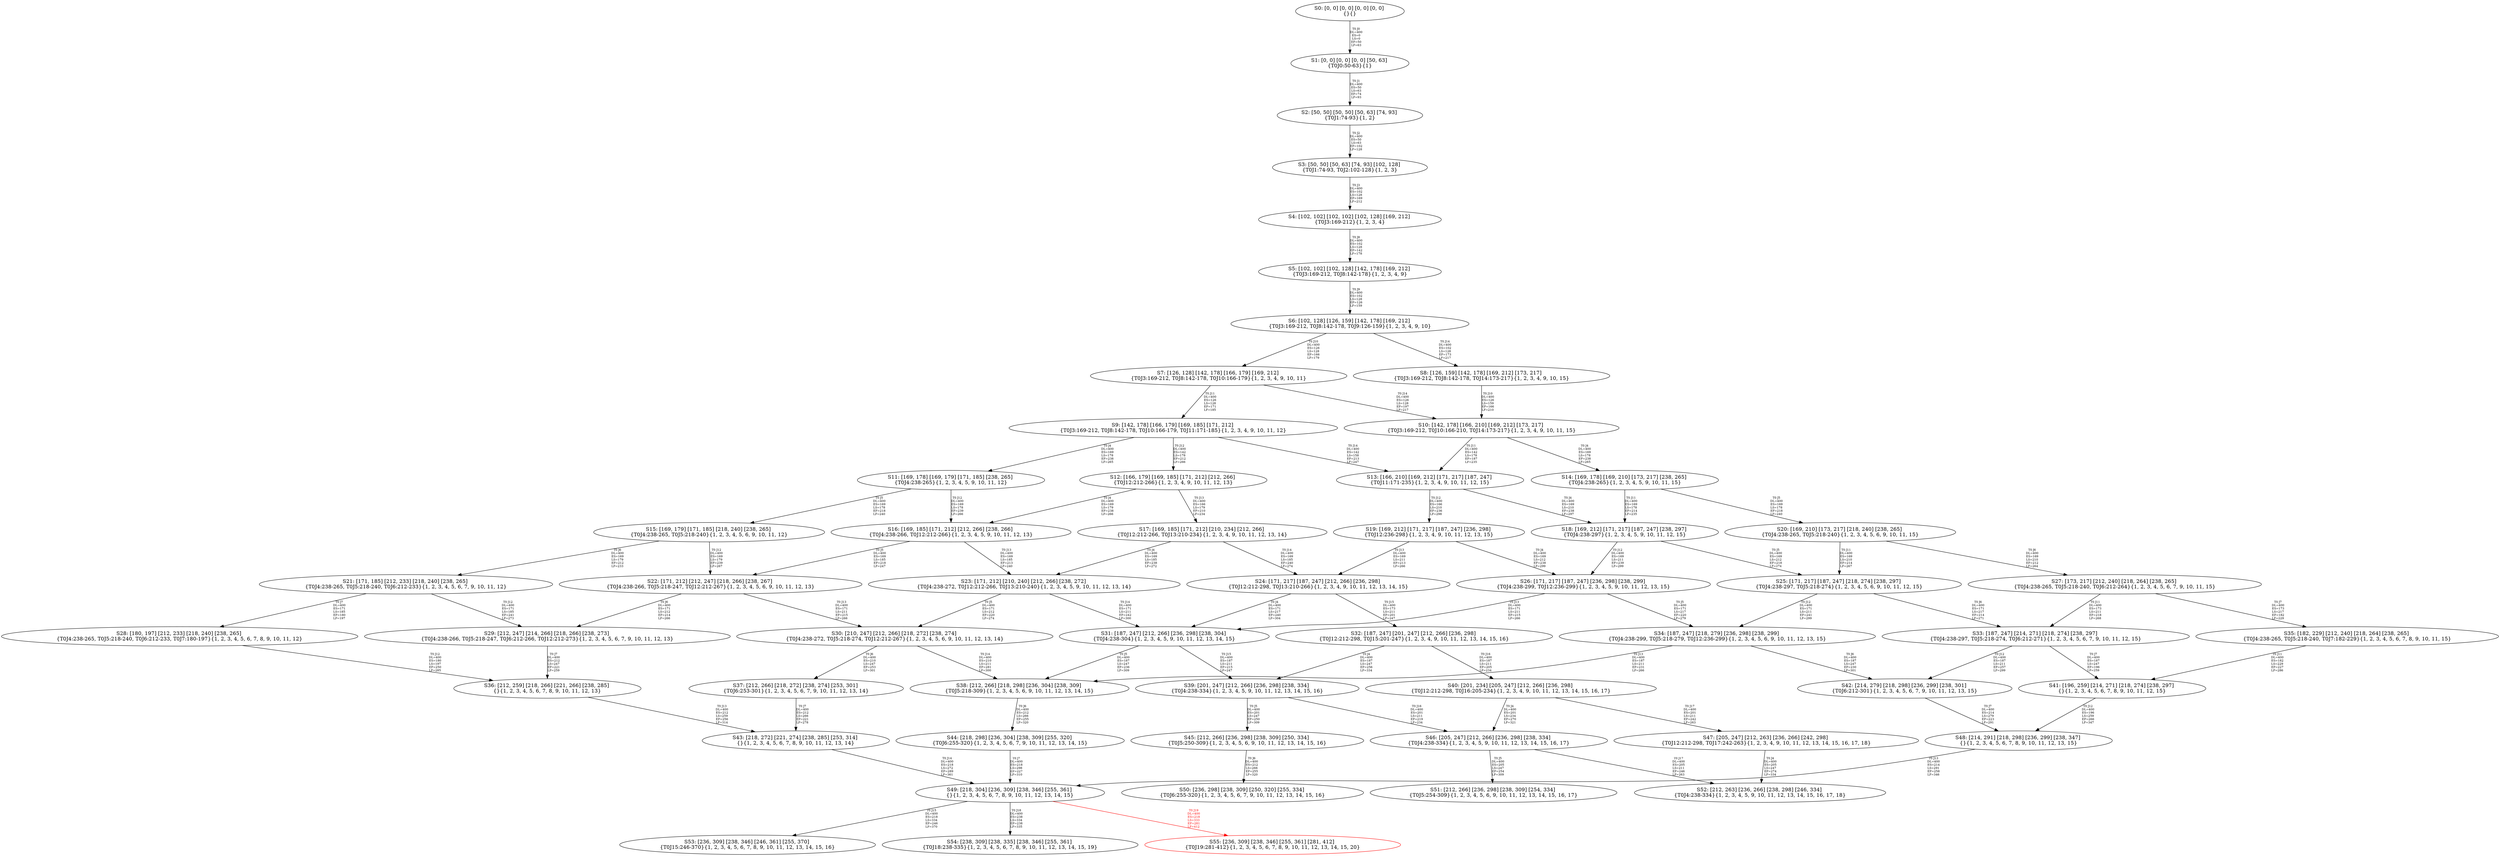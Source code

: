 digraph {
	S0[label="S0: [0, 0] [0, 0] [0, 0] [0, 0] \n{}{}"];
	S1[label="S1: [0, 0] [0, 0] [0, 0] [50, 63] \n{T0J0:50-63}{1}"];
	S2[label="S2: [50, 50] [50, 50] [50, 63] [74, 93] \n{T0J1:74-93}{1, 2}"];
	S3[label="S3: [50, 50] [50, 63] [74, 93] [102, 128] \n{T0J1:74-93, T0J2:102-128}{1, 2, 3}"];
	S4[label="S4: [102, 102] [102, 102] [102, 128] [169, 212] \n{T0J3:169-212}{1, 2, 3, 4}"];
	S5[label="S5: [102, 102] [102, 128] [142, 178] [169, 212] \n{T0J3:169-212, T0J8:142-178}{1, 2, 3, 4, 9}"];
	S6[label="S6: [102, 128] [126, 159] [142, 178] [169, 212] \n{T0J3:169-212, T0J8:142-178, T0J9:126-159}{1, 2, 3, 4, 9, 10}"];
	S7[label="S7: [126, 128] [142, 178] [166, 179] [169, 212] \n{T0J3:169-212, T0J8:142-178, T0J10:166-179}{1, 2, 3, 4, 9, 10, 11}"];
	S8[label="S8: [126, 159] [142, 178] [169, 212] [173, 217] \n{T0J3:169-212, T0J8:142-178, T0J14:173-217}{1, 2, 3, 4, 9, 10, 15}"];
	S9[label="S9: [142, 178] [166, 179] [169, 185] [171, 212] \n{T0J3:169-212, T0J8:142-178, T0J10:166-179, T0J11:171-185}{1, 2, 3, 4, 9, 10, 11, 12}"];
	S10[label="S10: [142, 178] [166, 210] [169, 212] [173, 217] \n{T0J3:169-212, T0J10:166-210, T0J14:173-217}{1, 2, 3, 4, 9, 10, 11, 15}"];
	S11[label="S11: [169, 178] [169, 179] [171, 185] [238, 265] \n{T0J4:238-265}{1, 2, 3, 4, 5, 9, 10, 11, 12}"];
	S12[label="S12: [166, 179] [169, 185] [171, 212] [212, 266] \n{T0J12:212-266}{1, 2, 3, 4, 9, 10, 11, 12, 13}"];
	S13[label="S13: [166, 210] [169, 212] [171, 217] [187, 247] \n{T0J11:171-235}{1, 2, 3, 4, 9, 10, 11, 12, 15}"];
	S14[label="S14: [169, 178] [169, 210] [173, 217] [238, 265] \n{T0J4:238-265}{1, 2, 3, 4, 5, 9, 10, 11, 15}"];
	S15[label="S15: [169, 179] [171, 185] [218, 240] [238, 265] \n{T0J4:238-265, T0J5:218-240}{1, 2, 3, 4, 5, 6, 9, 10, 11, 12}"];
	S16[label="S16: [169, 185] [171, 212] [212, 266] [238, 266] \n{T0J4:238-266, T0J12:212-266}{1, 2, 3, 4, 5, 9, 10, 11, 12, 13}"];
	S17[label="S17: [169, 185] [171, 212] [210, 234] [212, 266] \n{T0J12:212-266, T0J13:210-234}{1, 2, 3, 4, 9, 10, 11, 12, 13, 14}"];
	S18[label="S18: [169, 212] [171, 217] [187, 247] [238, 297] \n{T0J4:238-297}{1, 2, 3, 4, 5, 9, 10, 11, 12, 15}"];
	S19[label="S19: [169, 212] [171, 217] [187, 247] [236, 298] \n{T0J12:236-298}{1, 2, 3, 4, 9, 10, 11, 12, 13, 15}"];
	S20[label="S20: [169, 210] [173, 217] [218, 240] [238, 265] \n{T0J4:238-265, T0J5:218-240}{1, 2, 3, 4, 5, 6, 9, 10, 11, 15}"];
	S21[label="S21: [171, 185] [212, 233] [218, 240] [238, 265] \n{T0J4:238-265, T0J5:218-240, T0J6:212-233}{1, 2, 3, 4, 5, 6, 7, 9, 10, 11, 12}"];
	S22[label="S22: [171, 212] [212, 247] [218, 266] [238, 267] \n{T0J4:238-266, T0J5:218-247, T0J12:212-267}{1, 2, 3, 4, 5, 6, 9, 10, 11, 12, 13}"];
	S23[label="S23: [171, 212] [210, 240] [212, 266] [238, 272] \n{T0J4:238-272, T0J12:212-266, T0J13:210-240}{1, 2, 3, 4, 5, 9, 10, 11, 12, 13, 14}"];
	S24[label="S24: [171, 217] [187, 247] [212, 266] [236, 298] \n{T0J12:212-298, T0J13:210-266}{1, 2, 3, 4, 9, 10, 11, 12, 13, 14, 15}"];
	S25[label="S25: [171, 217] [187, 247] [218, 274] [238, 297] \n{T0J4:238-297, T0J5:218-274}{1, 2, 3, 4, 5, 6, 9, 10, 11, 12, 15}"];
	S26[label="S26: [171, 217] [187, 247] [236, 298] [238, 299] \n{T0J4:238-299, T0J12:236-299}{1, 2, 3, 4, 5, 9, 10, 11, 12, 13, 15}"];
	S27[label="S27: [173, 217] [212, 240] [218, 264] [238, 265] \n{T0J4:238-265, T0J5:218-240, T0J6:212-264}{1, 2, 3, 4, 5, 6, 7, 9, 10, 11, 15}"];
	S28[label="S28: [180, 197] [212, 233] [218, 240] [238, 265] \n{T0J4:238-265, T0J5:218-240, T0J6:212-233, T0J7:180-197}{1, 2, 3, 4, 5, 6, 7, 8, 9, 10, 11, 12}"];
	S29[label="S29: [212, 247] [214, 266] [218, 266] [238, 273] \n{T0J4:238-266, T0J5:218-247, T0J6:212-266, T0J12:212-273}{1, 2, 3, 4, 5, 6, 7, 9, 10, 11, 12, 13}"];
	S30[label="S30: [210, 247] [212, 266] [218, 272] [238, 274] \n{T0J4:238-272, T0J5:218-274, T0J12:212-267}{1, 2, 3, 4, 5, 6, 9, 10, 11, 12, 13, 14}"];
	S31[label="S31: [187, 247] [212, 266] [236, 298] [238, 304] \n{T0J4:238-304}{1, 2, 3, 4, 5, 9, 10, 11, 12, 13, 14, 15}"];
	S32[label="S32: [187, 247] [201, 247] [212, 266] [236, 298] \n{T0J12:212-298, T0J15:201-247}{1, 2, 3, 4, 9, 10, 11, 12, 13, 14, 15, 16}"];
	S33[label="S33: [187, 247] [214, 271] [218, 274] [238, 297] \n{T0J4:238-297, T0J5:218-274, T0J6:212-271}{1, 2, 3, 4, 5, 6, 7, 9, 10, 11, 12, 15}"];
	S34[label="S34: [187, 247] [218, 279] [236, 298] [238, 299] \n{T0J4:238-299, T0J5:218-279, T0J12:236-299}{1, 2, 3, 4, 5, 6, 9, 10, 11, 12, 13, 15}"];
	S35[label="S35: [182, 229] [212, 240] [218, 264] [238, 265] \n{T0J4:238-265, T0J5:218-240, T0J7:182-229}{1, 2, 3, 4, 5, 6, 7, 8, 9, 10, 11, 15}"];
	S36[label="S36: [212, 259] [218, 266] [221, 266] [238, 285] \n{}{1, 2, 3, 4, 5, 6, 7, 8, 9, 10, 11, 12, 13}"];
	S37[label="S37: [212, 266] [218, 272] [238, 274] [253, 301] \n{T0J6:253-301}{1, 2, 3, 4, 5, 6, 7, 9, 10, 11, 12, 13, 14}"];
	S38[label="S38: [212, 266] [218, 298] [236, 304] [238, 309] \n{T0J5:218-309}{1, 2, 3, 4, 5, 6, 9, 10, 11, 12, 13, 14, 15}"];
	S39[label="S39: [201, 247] [212, 266] [236, 298] [238, 334] \n{T0J4:238-334}{1, 2, 3, 4, 5, 9, 10, 11, 12, 13, 14, 15, 16}"];
	S40[label="S40: [201, 234] [205, 247] [212, 266] [236, 298] \n{T0J12:212-298, T0J16:205-234}{1, 2, 3, 4, 9, 10, 11, 12, 13, 14, 15, 16, 17}"];
	S41[label="S41: [196, 259] [214, 271] [218, 274] [238, 297] \n{}{1, 2, 3, 4, 5, 6, 7, 8, 9, 10, 11, 12, 15}"];
	S42[label="S42: [214, 279] [218, 298] [236, 299] [238, 301] \n{T0J6:212-301}{1, 2, 3, 4, 5, 6, 7, 9, 10, 11, 12, 13, 15}"];
	S43[label="S43: [218, 272] [221, 274] [238, 285] [253, 314] \n{}{1, 2, 3, 4, 5, 6, 7, 8, 9, 10, 11, 12, 13, 14}"];
	S44[label="S44: [218, 298] [236, 304] [238, 309] [255, 320] \n{T0J6:255-320}{1, 2, 3, 4, 5, 6, 7, 9, 10, 11, 12, 13, 14, 15}"];
	S45[label="S45: [212, 266] [236, 298] [238, 309] [250, 334] \n{T0J5:250-309}{1, 2, 3, 4, 5, 6, 9, 10, 11, 12, 13, 14, 15, 16}"];
	S46[label="S46: [205, 247] [212, 266] [236, 298] [238, 334] \n{T0J4:238-334}{1, 2, 3, 4, 5, 9, 10, 11, 12, 13, 14, 15, 16, 17}"];
	S47[label="S47: [205, 247] [212, 263] [236, 266] [242, 298] \n{T0J12:212-298, T0J17:242-263}{1, 2, 3, 4, 9, 10, 11, 12, 13, 14, 15, 16, 17, 18}"];
	S48[label="S48: [214, 291] [218, 298] [236, 299] [238, 347] \n{}{1, 2, 3, 4, 5, 6, 7, 8, 9, 10, 11, 12, 13, 15}"];
	S49[label="S49: [218, 304] [236, 309] [238, 346] [255, 361] \n{}{1, 2, 3, 4, 5, 6, 7, 8, 9, 10, 11, 12, 13, 14, 15}"];
	S50[label="S50: [236, 298] [238, 309] [250, 320] [255, 334] \n{T0J6:255-320}{1, 2, 3, 4, 5, 6, 7, 9, 10, 11, 12, 13, 14, 15, 16}"];
	S51[label="S51: [212, 266] [236, 298] [238, 309] [254, 334] \n{T0J5:254-309}{1, 2, 3, 4, 5, 6, 9, 10, 11, 12, 13, 14, 15, 16, 17}"];
	S52[label="S52: [212, 263] [236, 266] [238, 298] [246, 334] \n{T0J4:238-334}{1, 2, 3, 4, 5, 9, 10, 11, 12, 13, 14, 15, 16, 17, 18}"];
	S53[label="S53: [236, 309] [238, 346] [246, 361] [255, 370] \n{T0J15:246-370}{1, 2, 3, 4, 5, 6, 7, 8, 9, 10, 11, 12, 13, 14, 15, 16}"];
	S54[label="S54: [238, 309] [238, 335] [238, 346] [255, 361] \n{T0J18:238-335}{1, 2, 3, 4, 5, 6, 7, 8, 9, 10, 11, 12, 13, 14, 15, 19}"];
	S55[label="S55: [236, 309] [238, 346] [255, 361] [281, 412] \n{T0J19:281-412}{1, 2, 3, 4, 5, 6, 7, 8, 9, 10, 11, 12, 13, 14, 15, 20}"];
	S0 -> S1[label="T0 J0\nDL=400\nES=0\nLS=0\nEF=50\nLF=63",fontsize=8];
	S1 -> S2[label="T0 J1\nDL=400\nES=50\nLS=63\nEF=74\nLF=93",fontsize=8];
	S2 -> S3[label="T0 J2\nDL=400\nES=50\nLS=63\nEF=102\nLF=128",fontsize=8];
	S3 -> S4[label="T0 J3\nDL=400\nES=102\nLS=128\nEF=169\nLF=212",fontsize=8];
	S4 -> S5[label="T0 J8\nDL=400\nES=102\nLS=128\nEF=142\nLF=178",fontsize=8];
	S5 -> S6[label="T0 J9\nDL=400\nES=102\nLS=128\nEF=126\nLF=159",fontsize=8];
	S6 -> S7[label="T0 J10\nDL=400\nES=126\nLS=128\nEF=166\nLF=179",fontsize=8];
	S6 -> S8[label="T0 J14\nDL=400\nES=102\nLS=128\nEF=173\nLF=217",fontsize=8];
	S7 -> S9[label="T0 J11\nDL=400\nES=126\nLS=128\nEF=171\nLF=185",fontsize=8];
	S7 -> S10[label="T0 J14\nDL=400\nES=126\nLS=128\nEF=197\nLF=217",fontsize=8];
	S8 -> S10[label="T0 J10\nDL=400\nES=126\nLS=159\nEF=166\nLF=210",fontsize=8];
	S9 -> S11[label="T0 J4\nDL=400\nES=169\nLS=178\nEF=238\nLF=265",fontsize=8];
	S9 -> S12[label="T0 J12\nDL=400\nES=142\nLS=178\nEF=212\nLF=266",fontsize=8];
	S9 -> S13[label="T0 J14\nDL=400\nES=142\nLS=158\nEF=213\nLF=247",fontsize=8];
	S10 -> S14[label="T0 J4\nDL=400\nES=169\nLS=178\nEF=238\nLF=265",fontsize=8];
	S10 -> S13[label="T0 J11\nDL=400\nES=142\nLS=178\nEF=187\nLF=235",fontsize=8];
	S11 -> S15[label="T0 J5\nDL=400\nES=169\nLS=178\nEF=218\nLF=240",fontsize=8];
	S11 -> S16[label="T0 J12\nDL=400\nES=169\nLS=178\nEF=239\nLF=266",fontsize=8];
	S12 -> S16[label="T0 J4\nDL=400\nES=169\nLS=179\nEF=238\nLF=266",fontsize=8];
	S12 -> S17[label="T0 J13\nDL=400\nES=166\nLS=179\nEF=210\nLF=234",fontsize=8];
	S13 -> S18[label="T0 J4\nDL=400\nES=169\nLS=210\nEF=238\nLF=297",fontsize=8];
	S13 -> S19[label="T0 J12\nDL=400\nES=166\nLS=210\nEF=236\nLF=298",fontsize=8];
	S14 -> S20[label="T0 J5\nDL=400\nES=169\nLS=178\nEF=218\nLF=240",fontsize=8];
	S14 -> S18[label="T0 J11\nDL=400\nES=169\nLS=178\nEF=214\nLF=235",fontsize=8];
	S15 -> S21[label="T0 J6\nDL=400\nES=169\nLS=179\nEF=212\nLF=233",fontsize=8];
	S15 -> S22[label="T0 J12\nDL=400\nES=169\nLS=179\nEF=239\nLF=267",fontsize=8];
	S16 -> S22[label="T0 J5\nDL=400\nES=169\nLS=185\nEF=218\nLF=247",fontsize=8];
	S16 -> S23[label="T0 J13\nDL=400\nES=169\nLS=185\nEF=213\nLF=240",fontsize=8];
	S17 -> S23[label="T0 J4\nDL=400\nES=169\nLS=185\nEF=238\nLF=272",fontsize=8];
	S17 -> S24[label="T0 J14\nDL=400\nES=169\nLS=185\nEF=240\nLF=274",fontsize=8];
	S18 -> S25[label="T0 J5\nDL=400\nES=169\nLS=212\nEF=218\nLF=274",fontsize=8];
	S18 -> S26[label="T0 J12\nDL=400\nES=169\nLS=211\nEF=239\nLF=299",fontsize=8];
	S19 -> S26[label="T0 J4\nDL=400\nES=169\nLS=212\nEF=238\nLF=299",fontsize=8];
	S19 -> S24[label="T0 J13\nDL=400\nES=169\nLS=211\nEF=213\nLF=266",fontsize=8];
	S20 -> S27[label="T0 J6\nDL=400\nES=169\nLS=210\nEF=212\nLF=264",fontsize=8];
	S20 -> S25[label="T0 J11\nDL=400\nES=169\nLS=210\nEF=214\nLF=267",fontsize=8];
	S21 -> S28[label="T0 J7\nDL=400\nES=171\nLS=185\nEF=180\nLF=197",fontsize=8];
	S21 -> S29[label="T0 J12\nDL=400\nES=171\nLS=185\nEF=241\nLF=273",fontsize=8];
	S22 -> S29[label="T0 J6\nDL=400\nES=171\nLS=212\nEF=214\nLF=266",fontsize=8];
	S22 -> S30[label="T0 J13\nDL=400\nES=171\nLS=211\nEF=215\nLF=266",fontsize=8];
	S23 -> S30[label="T0 J5\nDL=400\nES=171\nLS=212\nEF=220\nLF=274",fontsize=8];
	S23 -> S31[label="T0 J14\nDL=400\nES=171\nLS=211\nEF=242\nLF=300",fontsize=8];
	S24 -> S31[label="T0 J4\nDL=400\nES=171\nLS=217\nEF=240\nLF=304",fontsize=8];
	S24 -> S32[label="T0 J15\nDL=400\nES=173\nLS=211\nEF=201\nLF=247",fontsize=8];
	S25 -> S33[label="T0 J6\nDL=400\nES=171\nLS=217\nEF=214\nLF=271",fontsize=8];
	S25 -> S34[label="T0 J12\nDL=400\nES=171\nLS=211\nEF=241\nLF=299",fontsize=8];
	S26 -> S34[label="T0 J5\nDL=400\nES=171\nLS=217\nEF=220\nLF=279",fontsize=8];
	S26 -> S31[label="T0 J13\nDL=400\nES=171\nLS=211\nEF=215\nLF=266",fontsize=8];
	S27 -> S35[label="T0 J7\nDL=400\nES=173\nLS=217\nEF=182\nLF=229",fontsize=8];
	S27 -> S33[label="T0 J11\nDL=400\nES=173\nLS=211\nEF=218\nLF=268",fontsize=8];
	S28 -> S36[label="T0 J12\nDL=400\nES=180\nLS=197\nEF=250\nLF=285",fontsize=8];
	S29 -> S36[label="T0 J7\nDL=400\nES=212\nLS=247\nEF=221\nLF=259",fontsize=8];
	S30 -> S37[label="T0 J6\nDL=400\nES=210\nLS=247\nEF=253\nLF=301",fontsize=8];
	S30 -> S38[label="T0 J14\nDL=400\nES=210\nLS=211\nEF=281\nLF=300",fontsize=8];
	S31 -> S38[label="T0 J5\nDL=400\nES=187\nLS=247\nEF=236\nLF=309",fontsize=8];
	S31 -> S39[label="T0 J15\nDL=400\nES=187\nLS=211\nEF=215\nLF=247",fontsize=8];
	S32 -> S39[label="T0 J4\nDL=400\nES=187\nLS=247\nEF=256\nLF=334",fontsize=8];
	S32 -> S40[label="T0 J16\nDL=400\nES=187\nLS=211\nEF=205\nLF=234",fontsize=8];
	S33 -> S41[label="T0 J7\nDL=400\nES=187\nLS=247\nEF=196\nLF=259",fontsize=8];
	S33 -> S42[label="T0 J12\nDL=400\nES=187\nLS=211\nEF=257\nLF=299",fontsize=8];
	S34 -> S42[label="T0 J6\nDL=400\nES=187\nLS=247\nEF=230\nLF=301",fontsize=8];
	S34 -> S38[label="T0 J13\nDL=400\nES=187\nLS=211\nEF=231\nLF=266",fontsize=8];
	S35 -> S41[label="T0 J11\nDL=400\nES=182\nLS=229\nEF=227\nLF=286",fontsize=8];
	S36 -> S43[label="T0 J13\nDL=400\nES=212\nLS=259\nEF=256\nLF=314",fontsize=8];
	S37 -> S43[label="T0 J7\nDL=400\nES=212\nLS=266\nEF=221\nLF=278",fontsize=8];
	S38 -> S44[label="T0 J6\nDL=400\nES=212\nLS=266\nEF=255\nLF=320",fontsize=8];
	S39 -> S45[label="T0 J5\nDL=400\nES=201\nLS=247\nEF=250\nLF=309",fontsize=8];
	S39 -> S46[label="T0 J16\nDL=400\nES=201\nLS=211\nEF=219\nLF=234",fontsize=8];
	S40 -> S46[label="T0 J4\nDL=400\nES=201\nLS=234\nEF=270\nLF=321",fontsize=8];
	S40 -> S47[label="T0 J17\nDL=400\nES=201\nLS=211\nEF=242\nLF=263",fontsize=8];
	S41 -> S48[label="T0 J12\nDL=400\nES=196\nLS=259\nEF=266\nLF=347",fontsize=8];
	S42 -> S48[label="T0 J7\nDL=400\nES=214\nLS=279\nEF=223\nLF=291",fontsize=8];
	S43 -> S49[label="T0 J14\nDL=400\nES=218\nLS=272\nEF=289\nLF=361",fontsize=8];
	S44 -> S49[label="T0 J7\nDL=400\nES=218\nLS=298\nEF=227\nLF=310",fontsize=8];
	S45 -> S50[label="T0 J6\nDL=400\nES=212\nLS=266\nEF=255\nLF=320",fontsize=8];
	S46 -> S51[label="T0 J5\nDL=400\nES=205\nLS=247\nEF=254\nLF=309",fontsize=8];
	S46 -> S52[label="T0 J17\nDL=400\nES=205\nLS=211\nEF=246\nLF=263",fontsize=8];
	S47 -> S52[label="T0 J4\nDL=400\nES=205\nLS=247\nEF=274\nLF=334",fontsize=8];
	S48 -> S49[label="T0 J13\nDL=400\nES=214\nLS=291\nEF=258\nLF=346",fontsize=8];
	S49 -> S53[label="T0 J15\nDL=400\nES=218\nLS=334\nEF=246\nLF=370",fontsize=8];
	S49 -> S54[label="T0 J18\nDL=400\nES=238\nLS=334\nEF=238\nLF=335",fontsize=8];
	S49 -> S55[label="T0 J19\nDL=400\nES=218\nLS=333\nEF=281\nLF=412",color=Red,fontcolor=Red,fontsize=8];
S55[color=Red];
}
